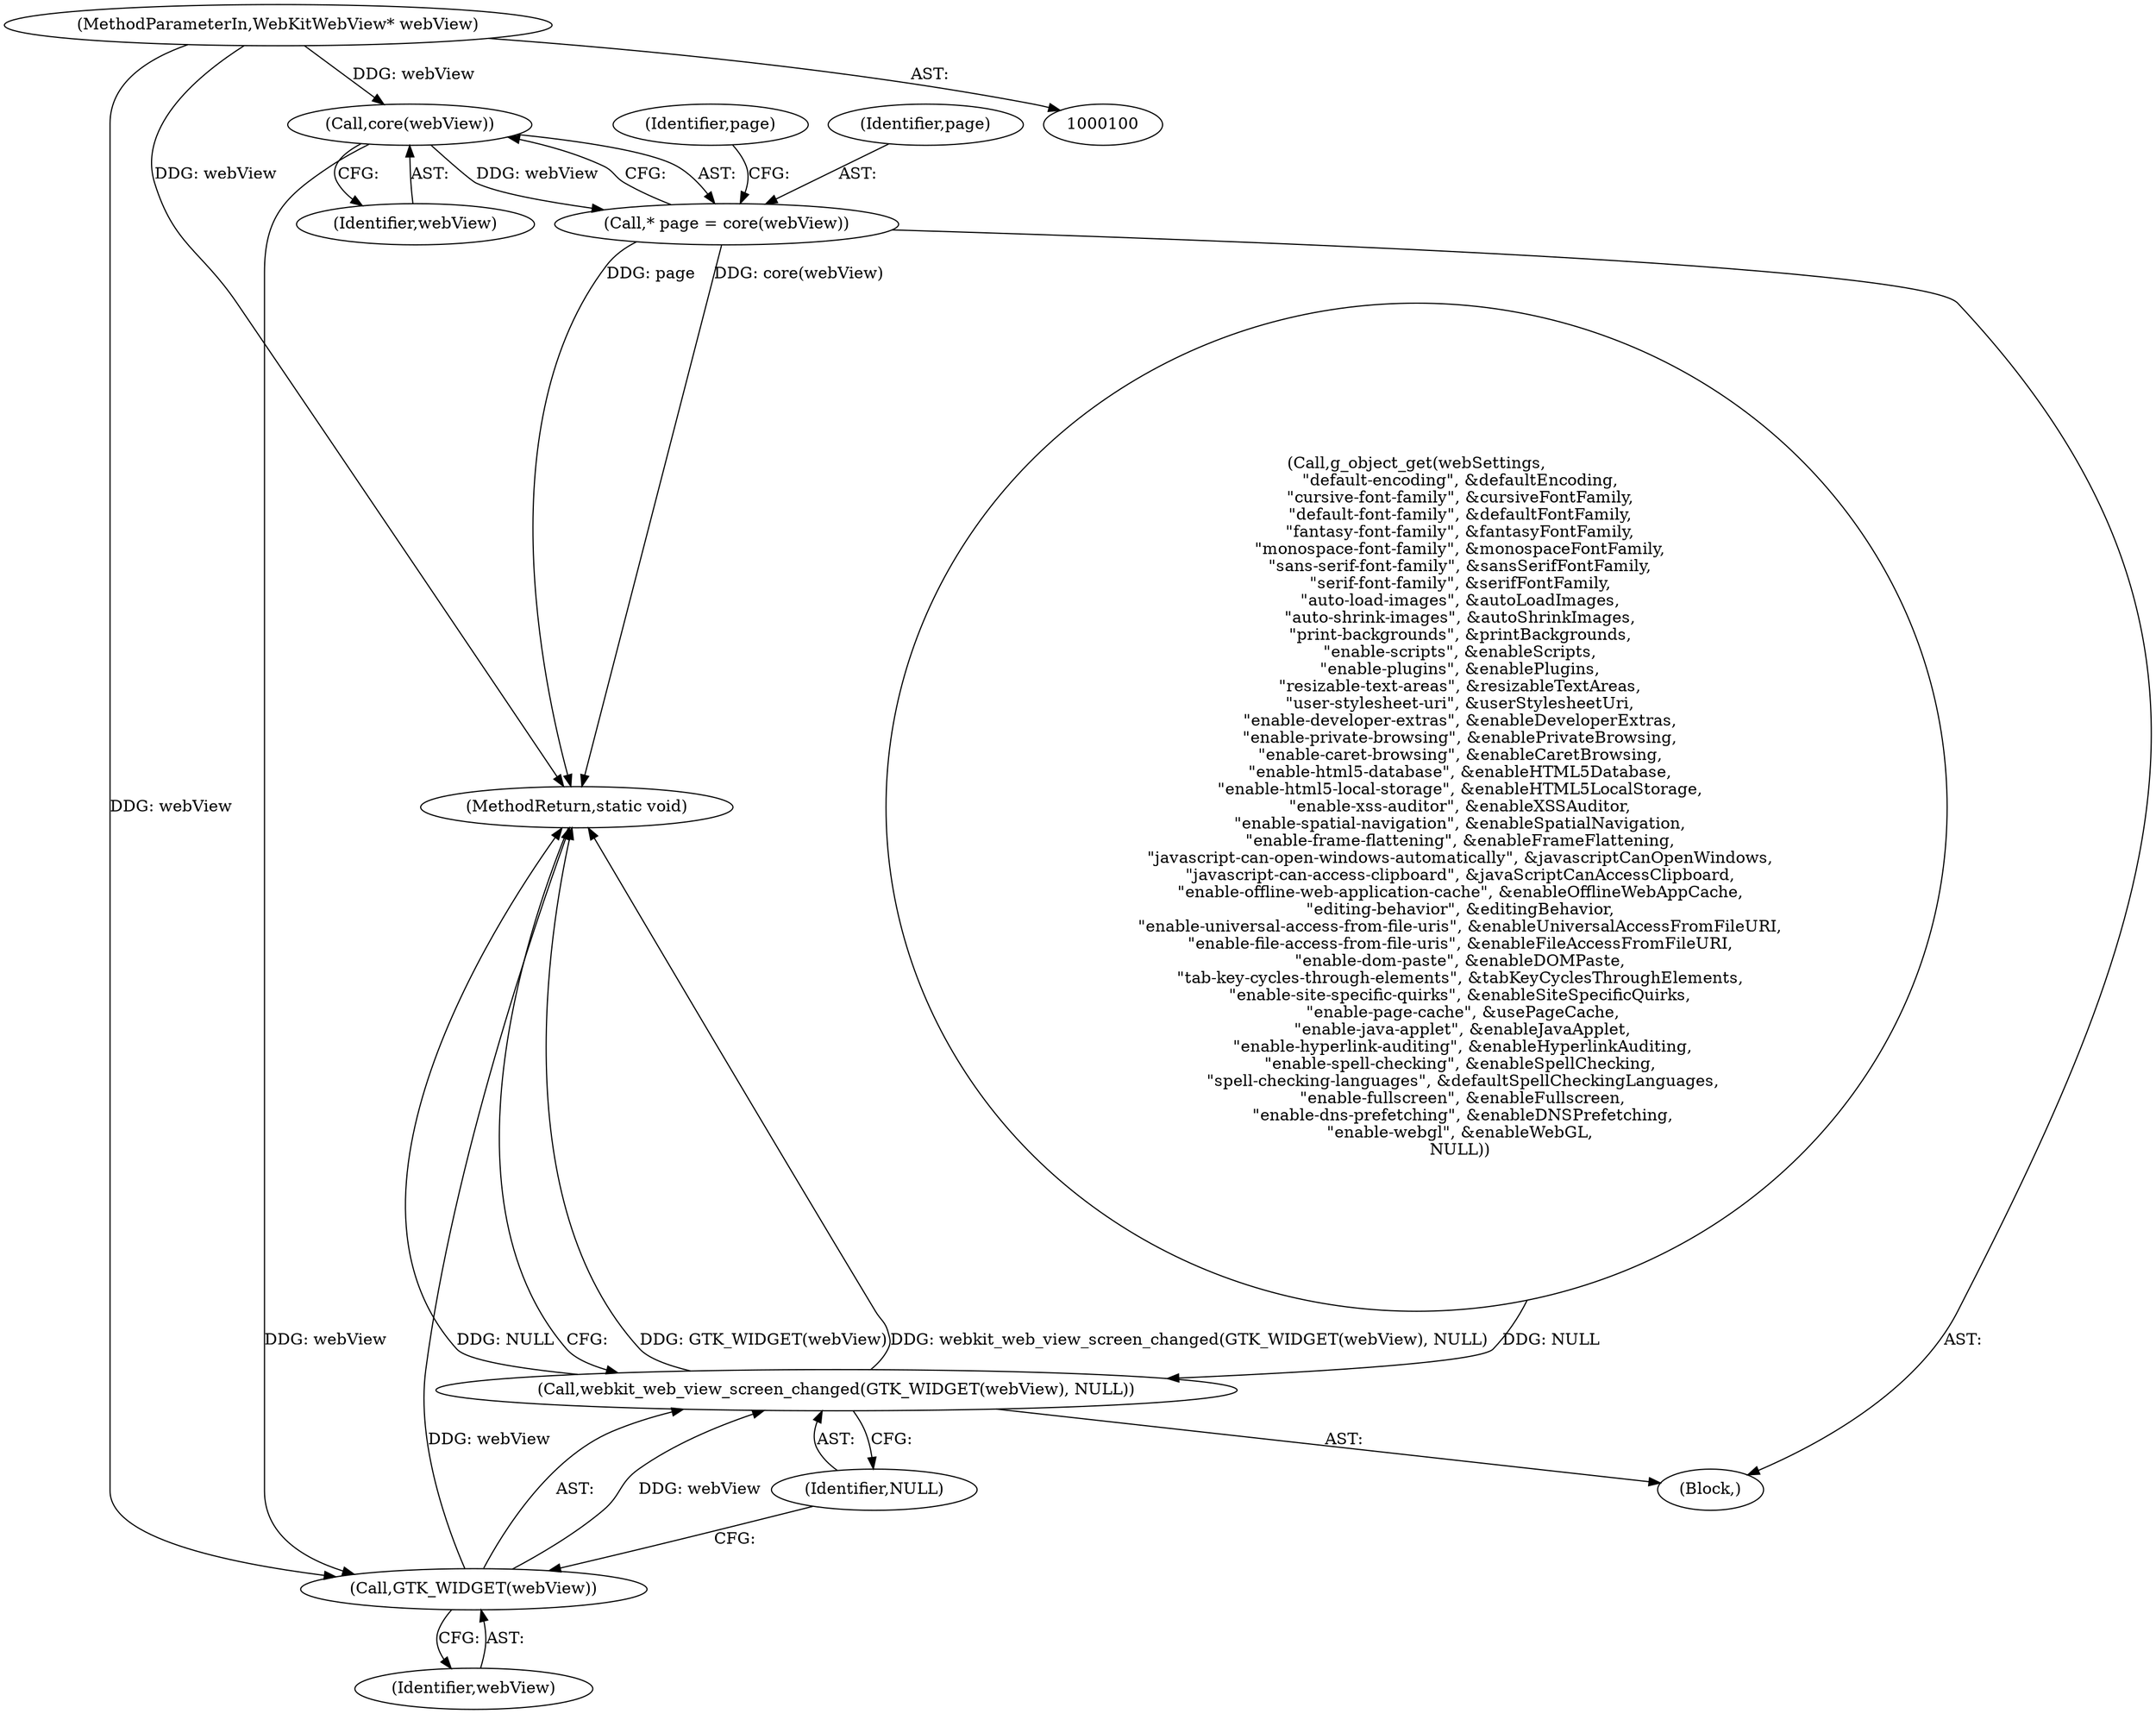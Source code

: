 digraph "0_Chrome_5a2de6455f565783c73e53eae2c8b953e7d48520_0@pointer" {
"1000101" [label="(MethodParameterIn,WebKitWebView* webView)"];
"1000366" [label="(Call,core(webView))"];
"1000364" [label="(Call,* page = core(webView))"];
"1000389" [label="(Call,GTK_WIDGET(webView))"];
"1000388" [label="(Call,webkit_web_view_screen_changed(GTK_WIDGET(webView), NULL))"];
"1000369" [label="(Identifier,page)"];
"1000390" [label="(Identifier,webView)"];
"1000392" [label="(MethodReturn,static void)"];
"1000365" [label="(Identifier,page)"];
"1000102" [label="(Block,)"];
"1000366" [label="(Call,core(webView))"];
"1000156" [label="(Call,g_object_get(webSettings,\n                 \"default-encoding\", &defaultEncoding,\n                 \"cursive-font-family\", &cursiveFontFamily,\n                 \"default-font-family\", &defaultFontFamily,\n                 \"fantasy-font-family\", &fantasyFontFamily,\n                 \"monospace-font-family\", &monospaceFontFamily,\n                 \"sans-serif-font-family\", &sansSerifFontFamily,\n                 \"serif-font-family\", &serifFontFamily,\n                 \"auto-load-images\", &autoLoadImages,\n                 \"auto-shrink-images\", &autoShrinkImages,\n                 \"print-backgrounds\", &printBackgrounds,\n                 \"enable-scripts\", &enableScripts,\n                 \"enable-plugins\", &enablePlugins,\n                 \"resizable-text-areas\", &resizableTextAreas,\n                 \"user-stylesheet-uri\", &userStylesheetUri,\n                 \"enable-developer-extras\", &enableDeveloperExtras,\n                 \"enable-private-browsing\", &enablePrivateBrowsing,\n                 \"enable-caret-browsing\", &enableCaretBrowsing,\n                 \"enable-html5-database\", &enableHTML5Database,\n                 \"enable-html5-local-storage\", &enableHTML5LocalStorage,\n                 \"enable-xss-auditor\", &enableXSSAuditor,\n                 \"enable-spatial-navigation\", &enableSpatialNavigation,\n                 \"enable-frame-flattening\", &enableFrameFlattening,\n                 \"javascript-can-open-windows-automatically\", &javascriptCanOpenWindows,\n                 \"javascript-can-access-clipboard\", &javaScriptCanAccessClipboard,\n                 \"enable-offline-web-application-cache\", &enableOfflineWebAppCache,\n                 \"editing-behavior\", &editingBehavior,\n                 \"enable-universal-access-from-file-uris\", &enableUniversalAccessFromFileURI,\n                 \"enable-file-access-from-file-uris\", &enableFileAccessFromFileURI,\n                 \"enable-dom-paste\", &enableDOMPaste,\n                 \"tab-key-cycles-through-elements\", &tabKeyCyclesThroughElements,\n                 \"enable-site-specific-quirks\", &enableSiteSpecificQuirks,\n                  \"enable-page-cache\", &usePageCache,\n                  \"enable-java-applet\", &enableJavaApplet,\n                  \"enable-hyperlink-auditing\", &enableHyperlinkAuditing,\n                 \"enable-spell-checking\", &enableSpellChecking,\n                  \"spell-checking-languages\", &defaultSpellCheckingLanguages,\n                  \"enable-fullscreen\", &enableFullscreen,\n                  \"enable-dns-prefetching\", &enableDNSPrefetching,\n                 \"enable-webgl\", &enableWebGL,\n                 NULL))"];
"1000367" [label="(Identifier,webView)"];
"1000388" [label="(Call,webkit_web_view_screen_changed(GTK_WIDGET(webView), NULL))"];
"1000364" [label="(Call,* page = core(webView))"];
"1000391" [label="(Identifier,NULL)"];
"1000101" [label="(MethodParameterIn,WebKitWebView* webView)"];
"1000389" [label="(Call,GTK_WIDGET(webView))"];
"1000101" -> "1000100"  [label="AST: "];
"1000101" -> "1000392"  [label="DDG: webView"];
"1000101" -> "1000366"  [label="DDG: webView"];
"1000101" -> "1000389"  [label="DDG: webView"];
"1000366" -> "1000364"  [label="AST: "];
"1000366" -> "1000367"  [label="CFG: "];
"1000367" -> "1000366"  [label="AST: "];
"1000364" -> "1000366"  [label="CFG: "];
"1000366" -> "1000364"  [label="DDG: webView"];
"1000366" -> "1000389"  [label="DDG: webView"];
"1000364" -> "1000102"  [label="AST: "];
"1000365" -> "1000364"  [label="AST: "];
"1000369" -> "1000364"  [label="CFG: "];
"1000364" -> "1000392"  [label="DDG: page"];
"1000364" -> "1000392"  [label="DDG: core(webView)"];
"1000389" -> "1000388"  [label="AST: "];
"1000389" -> "1000390"  [label="CFG: "];
"1000390" -> "1000389"  [label="AST: "];
"1000391" -> "1000389"  [label="CFG: "];
"1000389" -> "1000392"  [label="DDG: webView"];
"1000389" -> "1000388"  [label="DDG: webView"];
"1000388" -> "1000102"  [label="AST: "];
"1000388" -> "1000391"  [label="CFG: "];
"1000391" -> "1000388"  [label="AST: "];
"1000392" -> "1000388"  [label="CFG: "];
"1000388" -> "1000392"  [label="DDG: GTK_WIDGET(webView)"];
"1000388" -> "1000392"  [label="DDG: webkit_web_view_screen_changed(GTK_WIDGET(webView), NULL)"];
"1000388" -> "1000392"  [label="DDG: NULL"];
"1000156" -> "1000388"  [label="DDG: NULL"];
}
